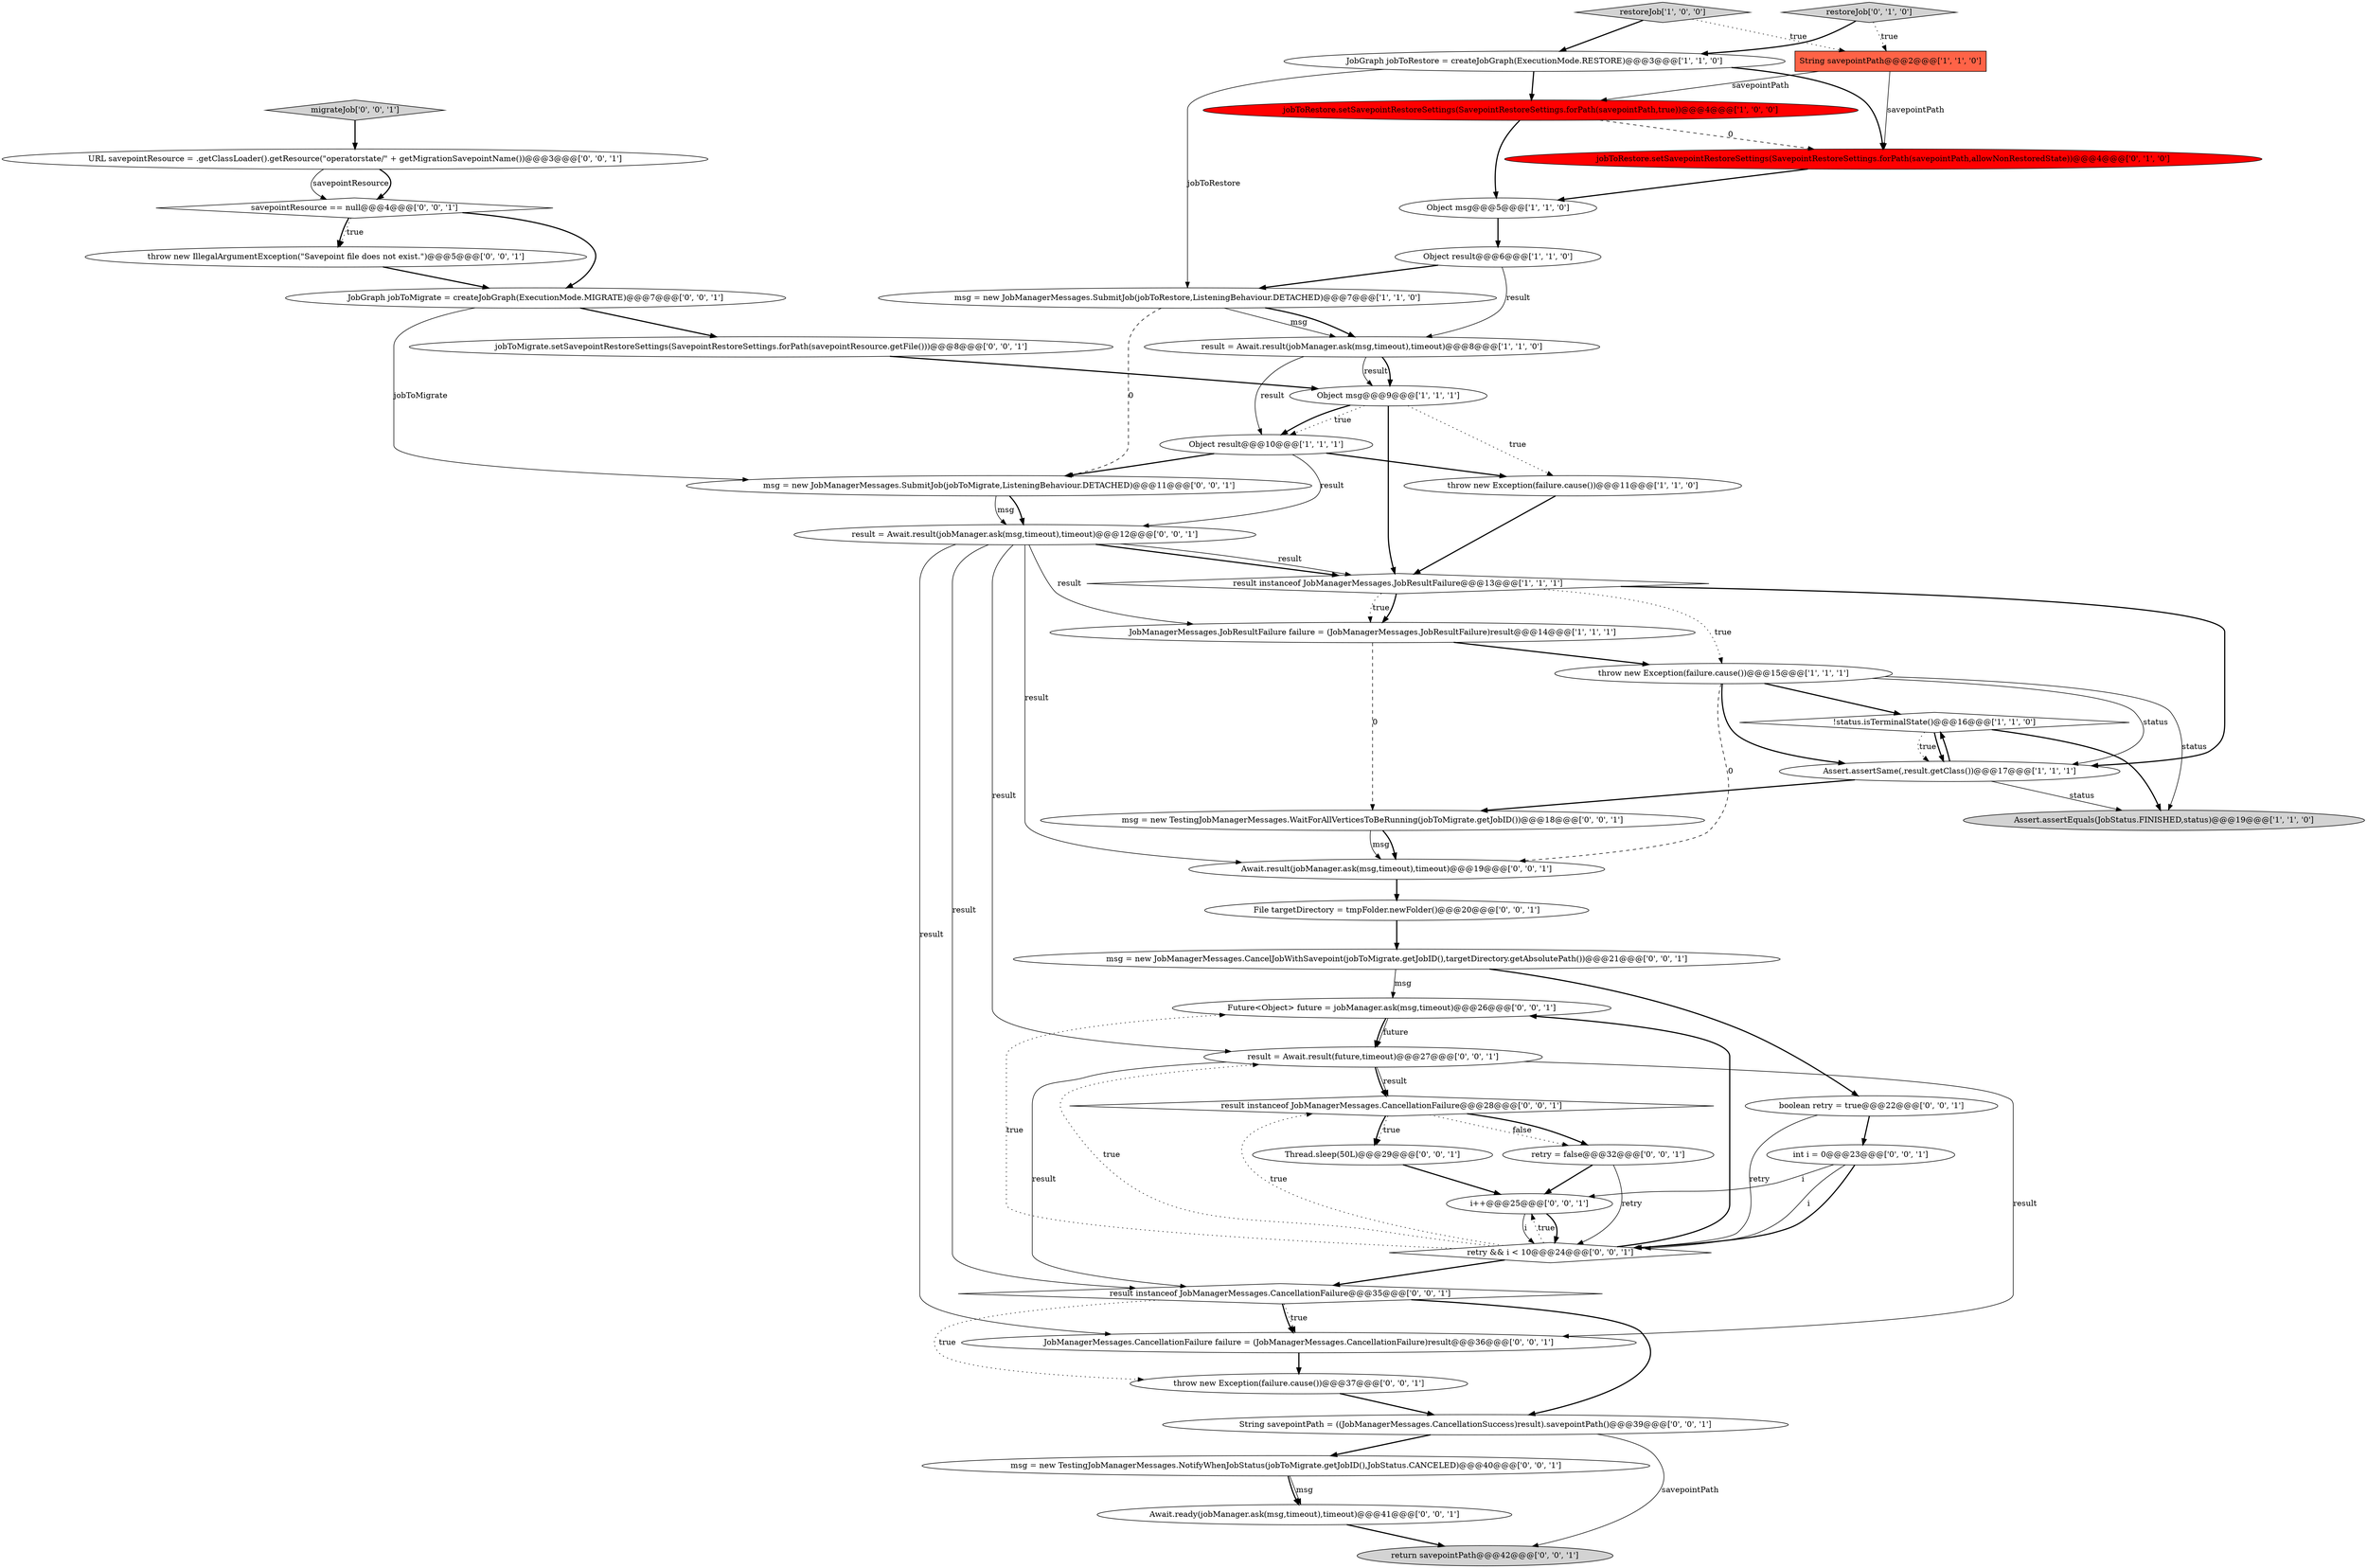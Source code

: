 digraph {
10 [style = filled, label = "!status.isTerminalState()@@@16@@@['1', '1', '0']", fillcolor = white, shape = diamond image = "AAA0AAABBB1BBB"];
19 [style = filled, label = "throw new IllegalArgumentException(\"Savepoint file does not exist.\")@@@5@@@['0', '0', '1']", fillcolor = white, shape = ellipse image = "AAA0AAABBB3BBB"];
21 [style = filled, label = "throw new Exception(failure.cause())@@@37@@@['0', '0', '1']", fillcolor = white, shape = ellipse image = "AAA0AAABBB3BBB"];
23 [style = filled, label = "msg = new TestingJobManagerMessages.NotifyWhenJobStatus(jobToMigrate.getJobID(),JobStatus.CANCELED)@@@40@@@['0', '0', '1']", fillcolor = white, shape = ellipse image = "AAA0AAABBB3BBB"];
43 [style = filled, label = "Await.result(jobManager.ask(msg,timeout),timeout)@@@19@@@['0', '0', '1']", fillcolor = white, shape = ellipse image = "AAA0AAABBB3BBB"];
36 [style = filled, label = "retry && i < 10@@@24@@@['0', '0', '1']", fillcolor = white, shape = diamond image = "AAA0AAABBB3BBB"];
15 [style = filled, label = "JobGraph jobToRestore = createJobGraph(ExecutionMode.RESTORE)@@@3@@@['1', '1', '0']", fillcolor = white, shape = ellipse image = "AAA0AAABBB1BBB"];
32 [style = filled, label = "Await.ready(jobManager.ask(msg,timeout),timeout)@@@41@@@['0', '0', '1']", fillcolor = white, shape = ellipse image = "AAA0AAABBB3BBB"];
30 [style = filled, label = "migrateJob['0', '0', '1']", fillcolor = lightgray, shape = diamond image = "AAA0AAABBB3BBB"];
42 [style = filled, label = "msg = new JobManagerMessages.SubmitJob(jobToMigrate,ListeningBehaviour.DETACHED)@@@11@@@['0', '0', '1']", fillcolor = white, shape = ellipse image = "AAA0AAABBB3BBB"];
33 [style = filled, label = "JobGraph jobToMigrate = createJobGraph(ExecutionMode.MIGRATE)@@@7@@@['0', '0', '1']", fillcolor = white, shape = ellipse image = "AAA0AAABBB3BBB"];
39 [style = filled, label = "msg = new TestingJobManagerMessages.WaitForAllVerticesToBeRunning(jobToMigrate.getJobID())@@@18@@@['0', '0', '1']", fillcolor = white, shape = ellipse image = "AAA0AAABBB3BBB"];
14 [style = filled, label = "jobToRestore.setSavepointRestoreSettings(SavepointRestoreSettings.forPath(savepointPath,true))@@@4@@@['1', '0', '0']", fillcolor = red, shape = ellipse image = "AAA1AAABBB1BBB"];
0 [style = filled, label = "String savepointPath@@@2@@@['1', '1', '0']", fillcolor = tomato, shape = box image = "AAA0AAABBB1BBB"];
37 [style = filled, label = "Future<Object> future = jobManager.ask(msg,timeout)@@@26@@@['0', '0', '1']", fillcolor = white, shape = ellipse image = "AAA0AAABBB3BBB"];
27 [style = filled, label = "boolean retry = true@@@22@@@['0', '0', '1']", fillcolor = white, shape = ellipse image = "AAA0AAABBB3BBB"];
2 [style = filled, label = "result instanceof JobManagerMessages.JobResultFailure@@@13@@@['1', '1', '1']", fillcolor = white, shape = diamond image = "AAA0AAABBB1BBB"];
17 [style = filled, label = "jobToRestore.setSavepointRestoreSettings(SavepointRestoreSettings.forPath(savepointPath,allowNonRestoredState))@@@4@@@['0', '1', '0']", fillcolor = red, shape = ellipse image = "AAA1AAABBB2BBB"];
38 [style = filled, label = "File targetDirectory = tmpFolder.newFolder()@@@20@@@['0', '0', '1']", fillcolor = white, shape = ellipse image = "AAA0AAABBB3BBB"];
24 [style = filled, label = "return savepointPath@@@42@@@['0', '0', '1']", fillcolor = lightgray, shape = ellipse image = "AAA0AAABBB3BBB"];
40 [style = filled, label = "result = Await.result(jobManager.ask(msg,timeout),timeout)@@@12@@@['0', '0', '1']", fillcolor = white, shape = ellipse image = "AAA0AAABBB3BBB"];
46 [style = filled, label = "savepointResource == null@@@4@@@['0', '0', '1']", fillcolor = white, shape = diamond image = "AAA0AAABBB3BBB"];
13 [style = filled, label = "throw new Exception(failure.cause())@@@11@@@['1', '1', '0']", fillcolor = white, shape = ellipse image = "AAA0AAABBB1BBB"];
45 [style = filled, label = "int i = 0@@@23@@@['0', '0', '1']", fillcolor = white, shape = ellipse image = "AAA0AAABBB3BBB"];
16 [style = filled, label = "restoreJob['1', '0', '0']", fillcolor = lightgray, shape = diamond image = "AAA0AAABBB1BBB"];
41 [style = filled, label = "result instanceof JobManagerMessages.CancellationFailure@@@35@@@['0', '0', '1']", fillcolor = white, shape = diamond image = "AAA0AAABBB3BBB"];
29 [style = filled, label = "String savepointPath = ((JobManagerMessages.CancellationSuccess)result).savepointPath()@@@39@@@['0', '0', '1']", fillcolor = white, shape = ellipse image = "AAA0AAABBB3BBB"];
35 [style = filled, label = "JobManagerMessages.CancellationFailure failure = (JobManagerMessages.CancellationFailure)result@@@36@@@['0', '0', '1']", fillcolor = white, shape = ellipse image = "AAA0AAABBB3BBB"];
22 [style = filled, label = "i++@@@25@@@['0', '0', '1']", fillcolor = white, shape = ellipse image = "AAA0AAABBB3BBB"];
28 [style = filled, label = "Thread.sleep(50L)@@@29@@@['0', '0', '1']", fillcolor = white, shape = ellipse image = "AAA0AAABBB3BBB"];
7 [style = filled, label = "Object msg@@@9@@@['1', '1', '1']", fillcolor = white, shape = ellipse image = "AAA0AAABBB1BBB"];
34 [style = filled, label = "msg = new JobManagerMessages.CancelJobWithSavepoint(jobToMigrate.getJobID(),targetDirectory.getAbsolutePath())@@@21@@@['0', '0', '1']", fillcolor = white, shape = ellipse image = "AAA0AAABBB3BBB"];
6 [style = filled, label = "Object msg@@@5@@@['1', '1', '0']", fillcolor = white, shape = ellipse image = "AAA0AAABBB1BBB"];
8 [style = filled, label = "result = Await.result(jobManager.ask(msg,timeout),timeout)@@@8@@@['1', '1', '0']", fillcolor = white, shape = ellipse image = "AAA0AAABBB1BBB"];
31 [style = filled, label = "retry = false@@@32@@@['0', '0', '1']", fillcolor = white, shape = ellipse image = "AAA0AAABBB3BBB"];
20 [style = filled, label = "result = Await.result(future,timeout)@@@27@@@['0', '0', '1']", fillcolor = white, shape = ellipse image = "AAA0AAABBB3BBB"];
5 [style = filled, label = "Object result@@@6@@@['1', '1', '0']", fillcolor = white, shape = ellipse image = "AAA0AAABBB1BBB"];
26 [style = filled, label = "URL savepointResource = .getClassLoader().getResource(\"operatorstate/\" + getMigrationSavepointName())@@@3@@@['0', '0', '1']", fillcolor = white, shape = ellipse image = "AAA0AAABBB3BBB"];
3 [style = filled, label = "throw new Exception(failure.cause())@@@15@@@['1', '1', '1']", fillcolor = white, shape = ellipse image = "AAA0AAABBB1BBB"];
18 [style = filled, label = "restoreJob['0', '1', '0']", fillcolor = lightgray, shape = diamond image = "AAA0AAABBB2BBB"];
11 [style = filled, label = "JobManagerMessages.JobResultFailure failure = (JobManagerMessages.JobResultFailure)result@@@14@@@['1', '1', '1']", fillcolor = white, shape = ellipse image = "AAA0AAABBB1BBB"];
12 [style = filled, label = "Object result@@@10@@@['1', '1', '1']", fillcolor = white, shape = ellipse image = "AAA0AAABBB1BBB"];
44 [style = filled, label = "result instanceof JobManagerMessages.CancellationFailure@@@28@@@['0', '0', '1']", fillcolor = white, shape = diamond image = "AAA0AAABBB3BBB"];
4 [style = filled, label = "Assert.assertEquals(JobStatus.FINISHED,status)@@@19@@@['1', '1', '0']", fillcolor = lightgray, shape = ellipse image = "AAA0AAABBB1BBB"];
9 [style = filled, label = "Assert.assertSame(,result.getClass())@@@17@@@['1', '1', '1']", fillcolor = white, shape = ellipse image = "AAA0AAABBB1BBB"];
1 [style = filled, label = "msg = new JobManagerMessages.SubmitJob(jobToRestore,ListeningBehaviour.DETACHED)@@@7@@@['1', '1', '0']", fillcolor = white, shape = ellipse image = "AAA0AAABBB1BBB"];
25 [style = filled, label = "jobToMigrate.setSavepointRestoreSettings(SavepointRestoreSettings.forPath(savepointResource.getFile()))@@@8@@@['0', '0', '1']", fillcolor = white, shape = ellipse image = "AAA0AAABBB3BBB"];
39->43 [style = solid, label="msg"];
1->42 [style = dashed, label="0"];
40->2 [style = bold, label=""];
3->9 [style = solid, label="status"];
3->4 [style = solid, label="status"];
26->46 [style = solid, label="savepointResource"];
22->36 [style = solid, label="i"];
12->42 [style = bold, label=""];
9->10 [style = bold, label=""];
2->11 [style = dotted, label="true"];
36->20 [style = dotted, label="true"];
15->17 [style = bold, label=""];
33->25 [style = bold, label=""];
8->12 [style = solid, label="result"];
11->39 [style = dashed, label="0"];
27->45 [style = bold, label=""];
33->42 [style = solid, label="jobToMigrate"];
1->8 [style = solid, label="msg"];
41->21 [style = dotted, label="true"];
2->3 [style = dotted, label="true"];
26->46 [style = bold, label=""];
20->44 [style = solid, label="result"];
9->39 [style = bold, label=""];
36->41 [style = bold, label=""];
7->13 [style = dotted, label="true"];
30->26 [style = bold, label=""];
18->15 [style = bold, label=""];
45->36 [style = solid, label="i"];
2->9 [style = bold, label=""];
29->23 [style = bold, label=""];
40->20 [style = solid, label="result"];
25->7 [style = bold, label=""];
44->28 [style = dotted, label="true"];
42->40 [style = bold, label=""];
35->21 [style = bold, label=""];
7->12 [style = dotted, label="true"];
15->1 [style = solid, label="jobToRestore"];
5->1 [style = bold, label=""];
3->10 [style = bold, label=""];
21->29 [style = bold, label=""];
36->44 [style = dotted, label="true"];
7->2 [style = bold, label=""];
46->33 [style = bold, label=""];
45->22 [style = solid, label="i"];
18->0 [style = dotted, label="true"];
46->19 [style = bold, label=""];
36->37 [style = bold, label=""];
14->6 [style = bold, label=""];
19->33 [style = bold, label=""];
40->41 [style = solid, label="result"];
0->14 [style = solid, label="savepointPath"];
1->8 [style = bold, label=""];
15->14 [style = bold, label=""];
36->22 [style = dotted, label="true"];
17->6 [style = bold, label=""];
41->35 [style = dotted, label="true"];
45->36 [style = bold, label=""];
23->32 [style = bold, label=""];
20->41 [style = solid, label="result"];
9->4 [style = solid, label="status"];
10->9 [style = dotted, label="true"];
46->19 [style = dotted, label="true"];
36->37 [style = dotted, label="true"];
5->8 [style = solid, label="result"];
3->9 [style = bold, label=""];
12->13 [style = bold, label=""];
6->5 [style = bold, label=""];
43->38 [style = bold, label=""];
11->3 [style = bold, label=""];
23->32 [style = solid, label="msg"];
44->31 [style = dotted, label="false"];
38->34 [style = bold, label=""];
0->17 [style = solid, label="savepointPath"];
14->17 [style = dashed, label="0"];
40->35 [style = solid, label="result"];
10->9 [style = bold, label=""];
29->24 [style = solid, label="savepointPath"];
34->37 [style = solid, label="msg"];
2->11 [style = bold, label=""];
44->31 [style = bold, label=""];
28->22 [style = bold, label=""];
8->7 [style = solid, label="result"];
42->40 [style = solid, label="msg"];
13->2 [style = bold, label=""];
41->35 [style = bold, label=""];
16->15 [style = bold, label=""];
31->22 [style = bold, label=""];
12->40 [style = solid, label="result"];
7->12 [style = bold, label=""];
41->29 [style = bold, label=""];
39->43 [style = bold, label=""];
37->20 [style = bold, label=""];
40->11 [style = solid, label="result"];
31->36 [style = solid, label="retry"];
20->44 [style = bold, label=""];
8->7 [style = bold, label=""];
40->2 [style = solid, label="result"];
40->43 [style = solid, label="result"];
20->35 [style = solid, label="result"];
16->0 [style = dotted, label="true"];
44->28 [style = bold, label=""];
22->36 [style = bold, label=""];
3->43 [style = dashed, label="0"];
27->36 [style = solid, label="retry"];
10->4 [style = bold, label=""];
37->20 [style = solid, label="future"];
32->24 [style = bold, label=""];
34->27 [style = bold, label=""];
}

